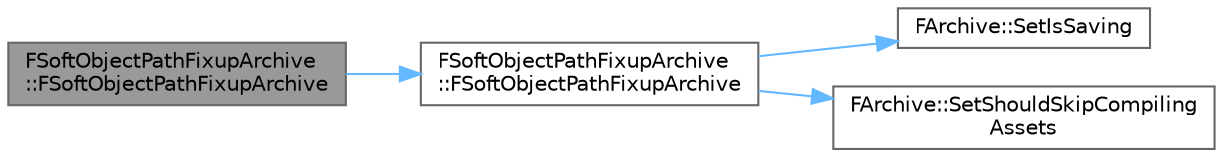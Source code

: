 digraph "FSoftObjectPathFixupArchive::FSoftObjectPathFixupArchive"
{
 // INTERACTIVE_SVG=YES
 // LATEX_PDF_SIZE
  bgcolor="transparent";
  edge [fontname=Helvetica,fontsize=10,labelfontname=Helvetica,labelfontsize=10];
  node [fontname=Helvetica,fontsize=10,shape=box,height=0.2,width=0.4];
  rankdir="LR";
  Node1 [id="Node000001",label="FSoftObjectPathFixupArchive\l::FSoftObjectPathFixupArchive",height=0.2,width=0.4,color="gray40", fillcolor="grey60", style="filled", fontcolor="black",tooltip=" "];
  Node1 -> Node2 [id="edge1_Node000001_Node000002",color="steelblue1",style="solid",tooltip=" "];
  Node2 [id="Node000002",label="FSoftObjectPathFixupArchive\l::FSoftObjectPathFixupArchive",height=0.2,width=0.4,color="grey40", fillcolor="white", style="filled",URL="$d5/d82/structFSoftObjectPathFixupArchive.html#a9a9c1abf2d4044066b33b43cf990c671",tooltip=" "];
  Node2 -> Node3 [id="edge2_Node000002_Node000003",color="steelblue1",style="solid",tooltip=" "];
  Node3 [id="Node000003",label="FArchive::SetIsSaving",height=0.2,width=0.4,color="grey40", fillcolor="white", style="filled",URL="$d0/df8/classFArchive.html#ad6a15788d0af94ec9e9acbc701ffae54",tooltip="Sets whether this archive is for saving data."];
  Node2 -> Node4 [id="edge3_Node000002_Node000004",color="steelblue1",style="solid",tooltip=" "];
  Node4 [id="Node000004",label="FArchive::SetShouldSkipCompiling\lAssets",height=0.2,width=0.4,color="grey40", fillcolor="white", style="filled",URL="$d0/df8/classFArchive.html#aa67331e377949d03ec0017c12c1d884d",tooltip="Set whether or not it is allowed to skip serialization on assets still being compiled to avoid waitin..."];
}
